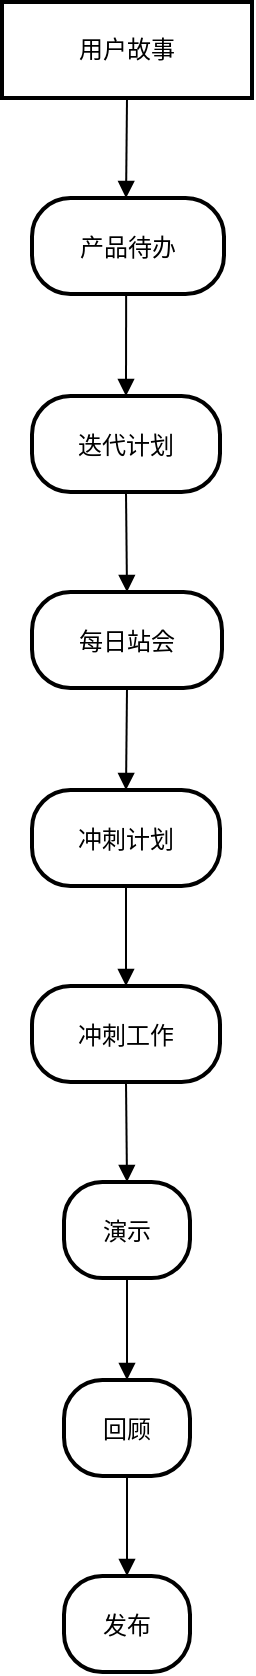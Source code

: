 <mxfile version="25.0.3">
  <diagram name="第 1 页" id="d1i1dmORpJGCg_oQKy6K">
    <mxGraphModel>
      <root>
        <mxCell id="0" />
        <mxCell id="1" parent="0" />
        <mxCell id="2" value="用户故事" style="whiteSpace=wrap;strokeWidth=2;" vertex="1" parent="1">
          <mxGeometry x="8" y="8" width="125" height="48" as="geometry" />
        </mxCell>
        <mxCell id="3" value="产品待办" style="rounded=1;arcSize=40;strokeWidth=2" vertex="1" parent="1">
          <mxGeometry x="23" y="106" width="96" height="48" as="geometry" />
        </mxCell>
        <mxCell id="4" value="迭代计划" style="rounded=1;arcSize=40;strokeWidth=2" vertex="1" parent="1">
          <mxGeometry x="23" y="205" width="94" height="48" as="geometry" />
        </mxCell>
        <mxCell id="5" value="每日站会" style="rounded=1;arcSize=40;strokeWidth=2" vertex="1" parent="1">
          <mxGeometry x="23" y="303" width="95" height="48" as="geometry" />
        </mxCell>
        <mxCell id="6" value="冲刺计划" style="rounded=1;arcSize=40;strokeWidth=2" vertex="1" parent="1">
          <mxGeometry x="23" y="402" width="94" height="48" as="geometry" />
        </mxCell>
        <mxCell id="7" value="冲刺工作" style="rounded=1;arcSize=40;strokeWidth=2" vertex="1" parent="1">
          <mxGeometry x="23" y="500" width="94" height="48" as="geometry" />
        </mxCell>
        <mxCell id="8" value="演示" style="rounded=1;arcSize=40;strokeWidth=2" vertex="1" parent="1">
          <mxGeometry x="39" y="598" width="63" height="48" as="geometry" />
        </mxCell>
        <mxCell id="9" value="回顾" style="rounded=1;arcSize=40;strokeWidth=2" vertex="1" parent="1">
          <mxGeometry x="39" y="697" width="63" height="48" as="geometry" />
        </mxCell>
        <mxCell id="10" value="发布" style="rounded=1;arcSize=40;strokeWidth=2" vertex="1" parent="1">
          <mxGeometry x="39" y="795" width="63" height="48" as="geometry" />
        </mxCell>
        <mxCell id="11" value="" style="curved=1;startArrow=none;endArrow=block;exitX=0.5;exitY=1.01;entryX=0.49;entryY=0.01;" edge="1" parent="1" source="2" target="3">
          <mxGeometry relative="1" as="geometry">
            <Array as="points" />
          </mxGeometry>
        </mxCell>
        <mxCell id="12" value="" style="curved=1;startArrow=none;endArrow=block;exitX=0.49;exitY=1.02;entryX=0.5;entryY=0;" edge="1" parent="1" source="3" target="4">
          <mxGeometry relative="1" as="geometry">
            <Array as="points" />
          </mxGeometry>
        </mxCell>
        <mxCell id="13" value="" style="curved=1;startArrow=none;endArrow=block;exitX=0.5;exitY=1;entryX=0.5;entryY=0;" edge="1" parent="1" source="4" target="5">
          <mxGeometry relative="1" as="geometry">
            <Array as="points" />
          </mxGeometry>
        </mxCell>
        <mxCell id="14" value="" style="curved=1;startArrow=none;endArrow=block;exitX=0.5;exitY=1.01;entryX=0.5;entryY=-0.01;" edge="1" parent="1" source="5" target="6">
          <mxGeometry relative="1" as="geometry">
            <Array as="points" />
          </mxGeometry>
        </mxCell>
        <mxCell id="15" value="" style="curved=1;startArrow=none;endArrow=block;exitX=0.5;exitY=1;entryX=0.5;entryY=0;" edge="1" parent="1" source="6" target="7">
          <mxGeometry relative="1" as="geometry">
            <Array as="points" />
          </mxGeometry>
        </mxCell>
        <mxCell id="16" value="" style="curved=1;startArrow=none;endArrow=block;exitX=0.5;exitY=1.01;entryX=0.5;entryY=0.01;" edge="1" parent="1" source="7" target="8">
          <mxGeometry relative="1" as="geometry">
            <Array as="points" />
          </mxGeometry>
        </mxCell>
        <mxCell id="17" value="" style="curved=1;startArrow=none;endArrow=block;exitX=0.5;exitY=1.02;entryX=0.5;entryY=0;" edge="1" parent="1" source="8" target="9">
          <mxGeometry relative="1" as="geometry">
            <Array as="points" />
          </mxGeometry>
        </mxCell>
        <mxCell id="18" value="" style="curved=1;startArrow=none;endArrow=block;exitX=0.5;exitY=1;entryX=0.5;entryY=0;" edge="1" parent="1" source="9" target="10">
          <mxGeometry relative="1" as="geometry">
            <Array as="points" />
          </mxGeometry>
        </mxCell>
      </root>
    </mxGraphModel>
  </diagram>
</mxfile>
